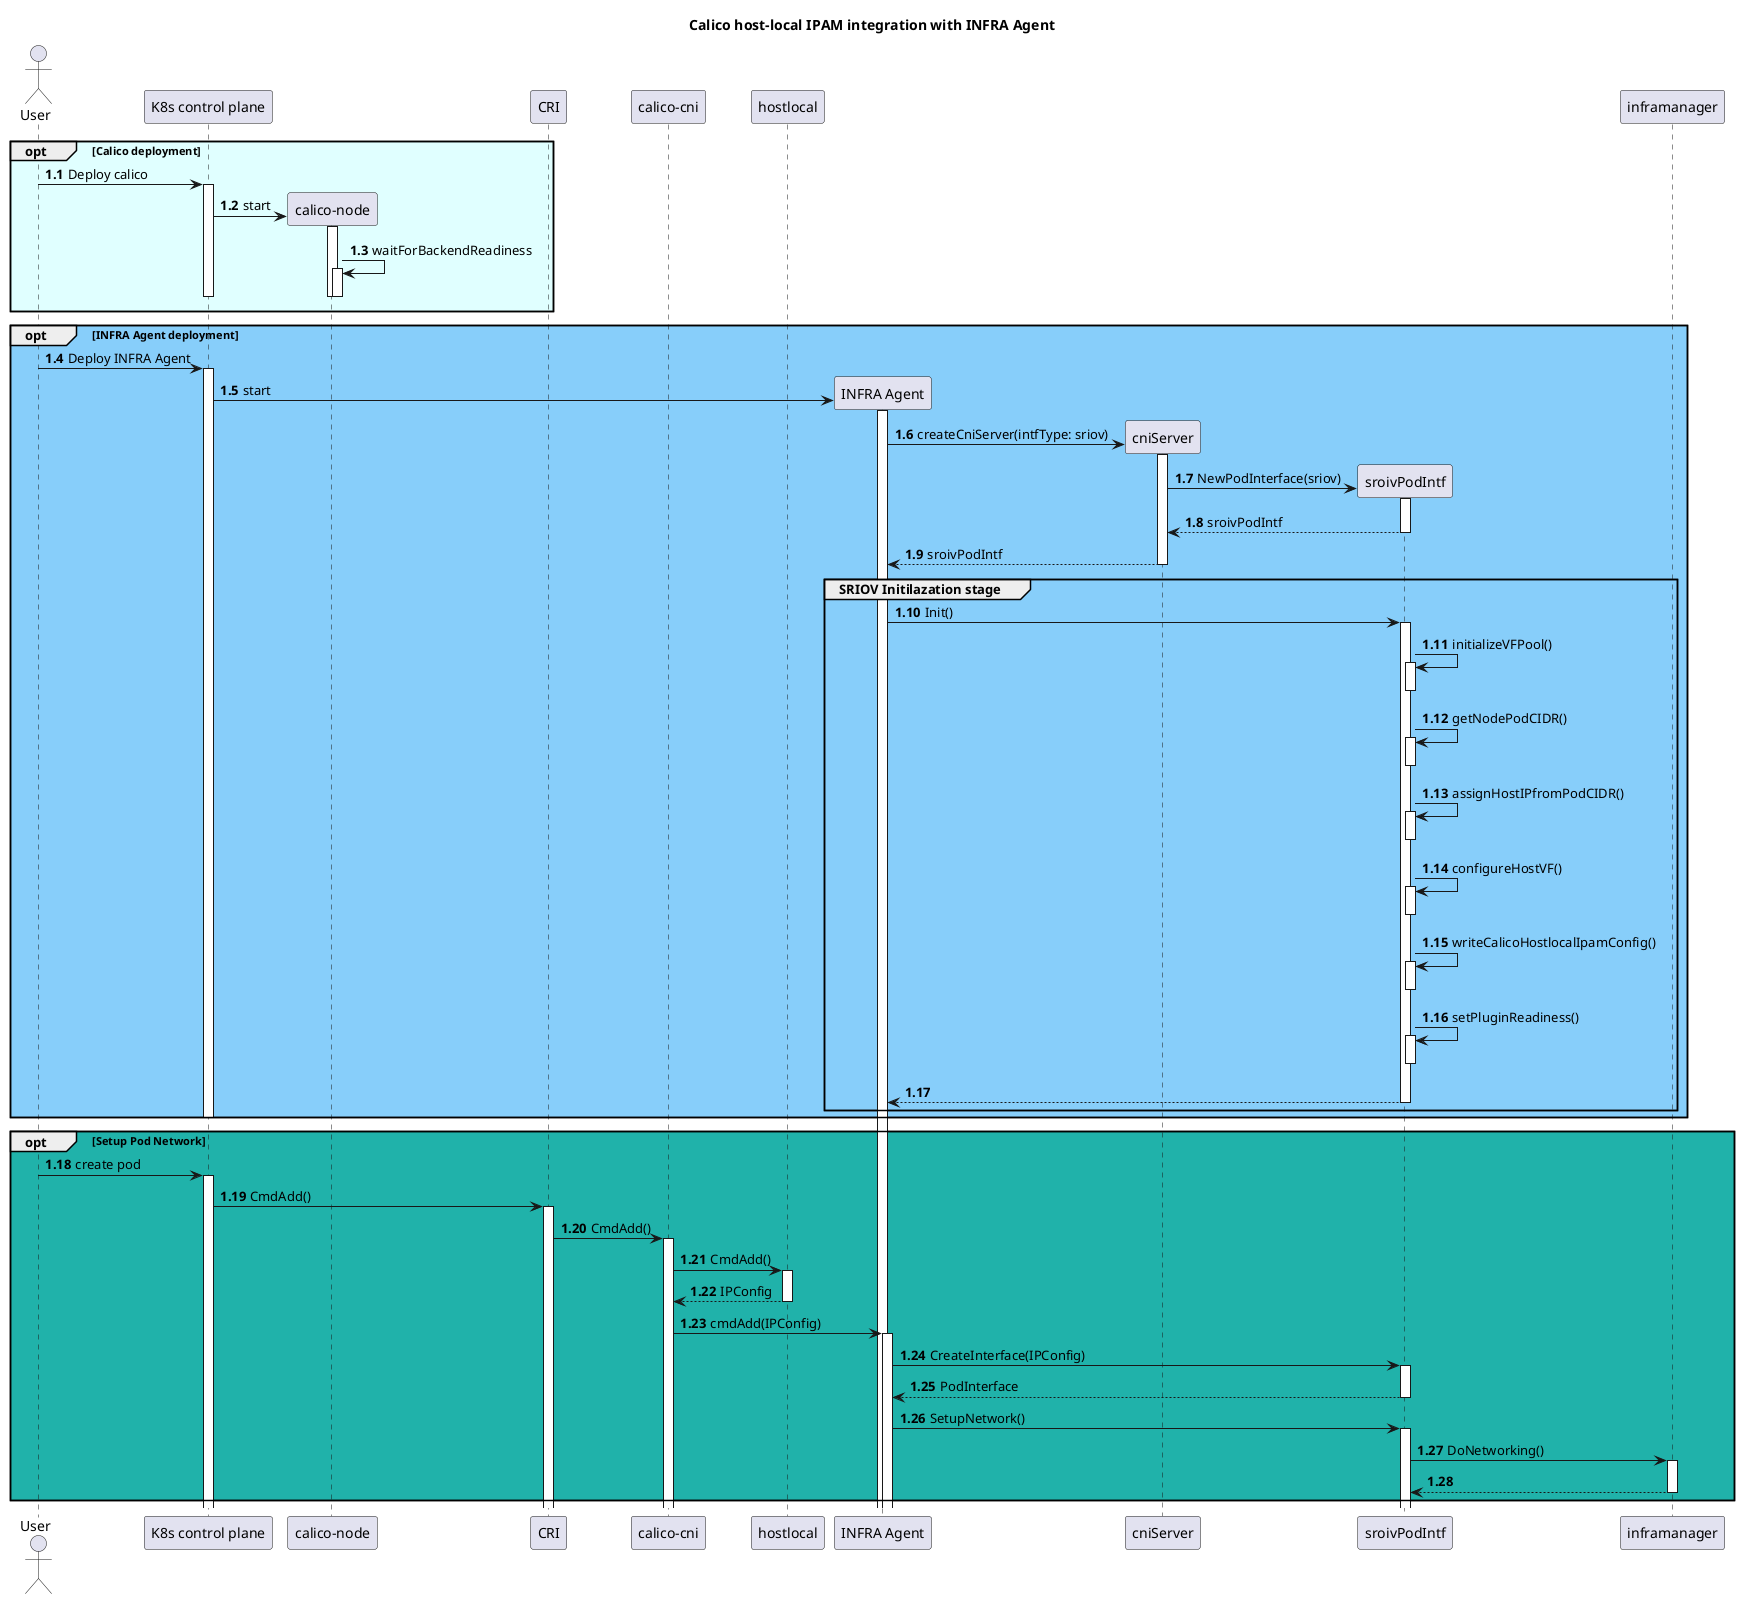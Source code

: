 @startuml

title Calico host-local IPAM integration with INFRA Agent
autoactivate on

actor "User" as user
participant "K8s control plane" as k8s
participant "calico-node" as caliconode
participant "CRI" as cri
participant "calico-cni" as calicocni
participant "hostlocal" as hostlocal
participant "INFRA Agent" as infraagent

hide unlinked

opt #LightCyan Calico deployment
    autonumber 1.1
    user -> k8s: Deploy calico
    create caliconode
    k8s -> caliconode: start
    caliconode -> caliconode: waitForBackendReadiness
    deactivate caliconode
    deactivate caliconode
    deactivate k8s
end

opt #LightSkyBlue INFRA Agent deployment
    user -> k8s: Deploy INFRA Agent
    create infraagent
    k8s -> infraagent: start
    create cniServer
    infraagent -> cniServer: createCniServer(intfType: sriov)
    ' infraagent -> cniServer: NewPodInterface(sriov)
    create sroivPodIntf
    cniServer -> sroivPodIntf: NewPodInterface(sriov)
    return sroivPodIntf
    ' cniServer --> infraagent: sroivPodIntf
    return sroivPodIntf
    ' deactivate cniServer

    group SRIOV Initilazation stage
        infraagent -> sroivPodIntf: Init()
        sroivPodIntf -> sroivPodIntf: initializeVFPool()
        deactivate
        sroivPodIntf -> sroivPodIntf: getNodePodCIDR()
        deactivate
        sroivPodIntf -> sroivPodIntf: assignHostIPfromPodCIDR()
        deactivate
        sroivPodIntf -> sroivPodIntf: configureHostVF()
        deactivate
        sroivPodIntf -> sroivPodIntf: writeCalicoHostlocalIpamConfig()
        deactivate
        sroivPodIntf -> sroivPodIntf: setPluginReadiness()
        deactivate
        return
    end
    deactivate k8s
end

opt #LightSeaGreen Setup Pod Network
user -> k8s: create pod
k8s -> cri: CmdAdd()
cri -> calicocni: CmdAdd()
calicocni -> hostlocal: CmdAdd()
return IPConfig
calicocni -> infraagent: cmdAdd(IPConfig)
infraagent -> sroivPodIntf: CreateInterface(IPConfig)
return PodInterface
infraagent -> sroivPodIntf: SetupNetwork()
sroivPodIntf -> inframanager: DoNetworking()

return 

end

@enduml
